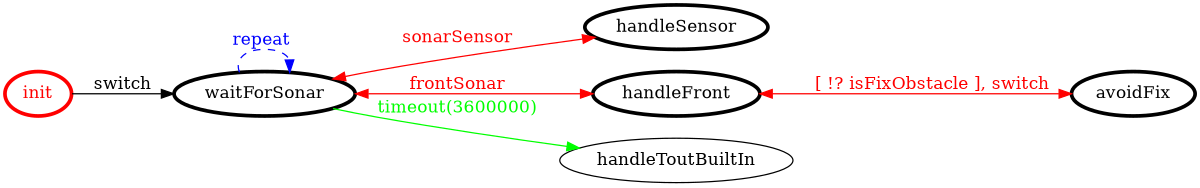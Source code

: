 /*
*
* A GraphViz DOT FSM description 
* Please use a GraphViz visualizer (like http://www.webgraphviz.com)
*  
*/

digraph finite_state_machine {
	rankdir=LR
	size="8,5"
	
	init [ color = red ][ fontcolor = red ][ penwidth = 3 ]
	avoidFix [ color = black ][ fontcolor = black ][ penwidth = 3 ]
	handleSensor [ color = black ][ fontcolor = black ][ penwidth = 3 ]
	handleFront [ color = black ][ fontcolor = black ][ penwidth = 3 ]
	waitForSonar [ color = black ][ fontcolor = black ][ penwidth = 3 ]
	
	waitForSonar -> handleToutBuiltIn [ label = "timeout(3600000)" ][ color = green ][ fontcolor = green ]
	init -> waitForSonar [ label = "switch" ][ color = black ][ fontcolor = black ]
	waitForSonar -> handleSensor [ label = "sonarSensor" ][ color = red ][ fontcolor = red ][ dir = both ]
	waitForSonar -> handleFront [ label = "frontSonar" ][ color = red ][ fontcolor = red ][ dir = both ]
	handleFront -> avoidFix [ label = "[ !? isFixObstacle ], switch" ][ color = red ][ fontcolor = red ][ dir = both ]
	waitForSonar -> waitForSonar [ label = "repeat "][ style = dashed ][ color = blue ][ fontcolor = blue ]
}
